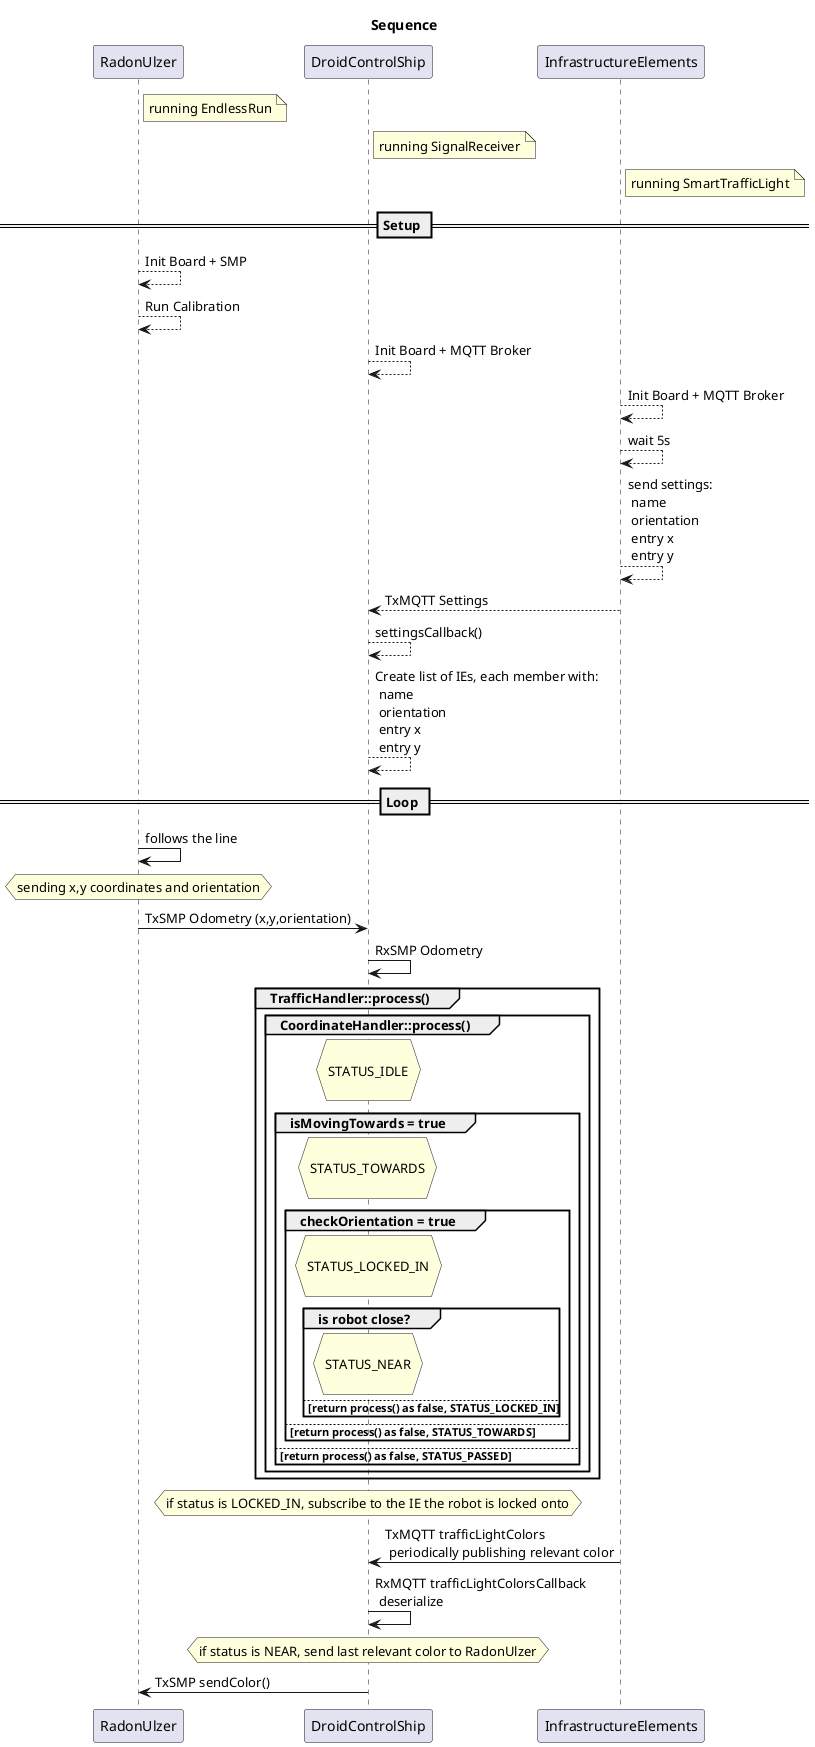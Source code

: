 @startuml

title Sequence

note right #Aqua
Info:
Tx - transmit
Rx - receive
SMP - SerialMuxProt/USB connection
MQTT - Mosquitto broker
end note

participant RadonUlzer as RU
note right of RU
    running EndlessRun
end note

participant DroidControlShip as DCS
note right of DCS
    running SignalReceiver
end note

participant InfrastructureElements as IE
note right of IE
    running SmartTrafficLight
end note

== Setup ==

RU --> RU: Init Board + SMP
RU --> RU: Run Calibration
DCS --> DCS: Init Board + MQTT Broker
IE --> IE: Init Board + MQTT Broker
IE --> IE: wait 5s
IE --> IE: send settings: \n name \n orientation \n entry x \n entry y
IE --> DCS: TxMQTT Settings
DCS --> DCS: settingsCallback()
DCS --> DCS: Create list of IEs, each member with: \n name \n orientation \n entry x \n entry y

== Loop ==

RU -> RU: follows the line

hnote over RU : sending x,y coordinates and orientation
RU -> DCS: TxSMP Odometry (x,y,orientation)
DCS -> DCS: RxSMP Odometry

group TrafficHandler::process()

    group CoordinateHandler::process()
        hnote over DCS: \nSTATUS_IDLE\n
        group isMovingTowards = true
            hnote over DCS: \nSTATUS_TOWARDS\n
            group checkOrientation = true
                hnote over DCS: \nSTATUS_LOCKED_IN\n

                group is robot close?
                    hnote over DCS: \nSTATUS_NEAR\n
        else return process() as false, STATUS_LOCKED_IN
                end
            else return process() as false, STATUS_TOWARDS 
            end
        else return process() as false, STATUS_PASSED    
        end
    end
end

hnote over DCS: if status is LOCKED_IN, subscribe to the IE the robot is locked onto

IE -> DCS: TxMQTT trafficLightColors \n periodically publishing relevant color
DCS -> DCS: RxMQTT trafficLightColorsCallback\n deserialize 

hnote over DCS: if status is NEAR, send last relevant color to RadonUlzer
DCS -> RU: TxSMP sendColor()

@enduml